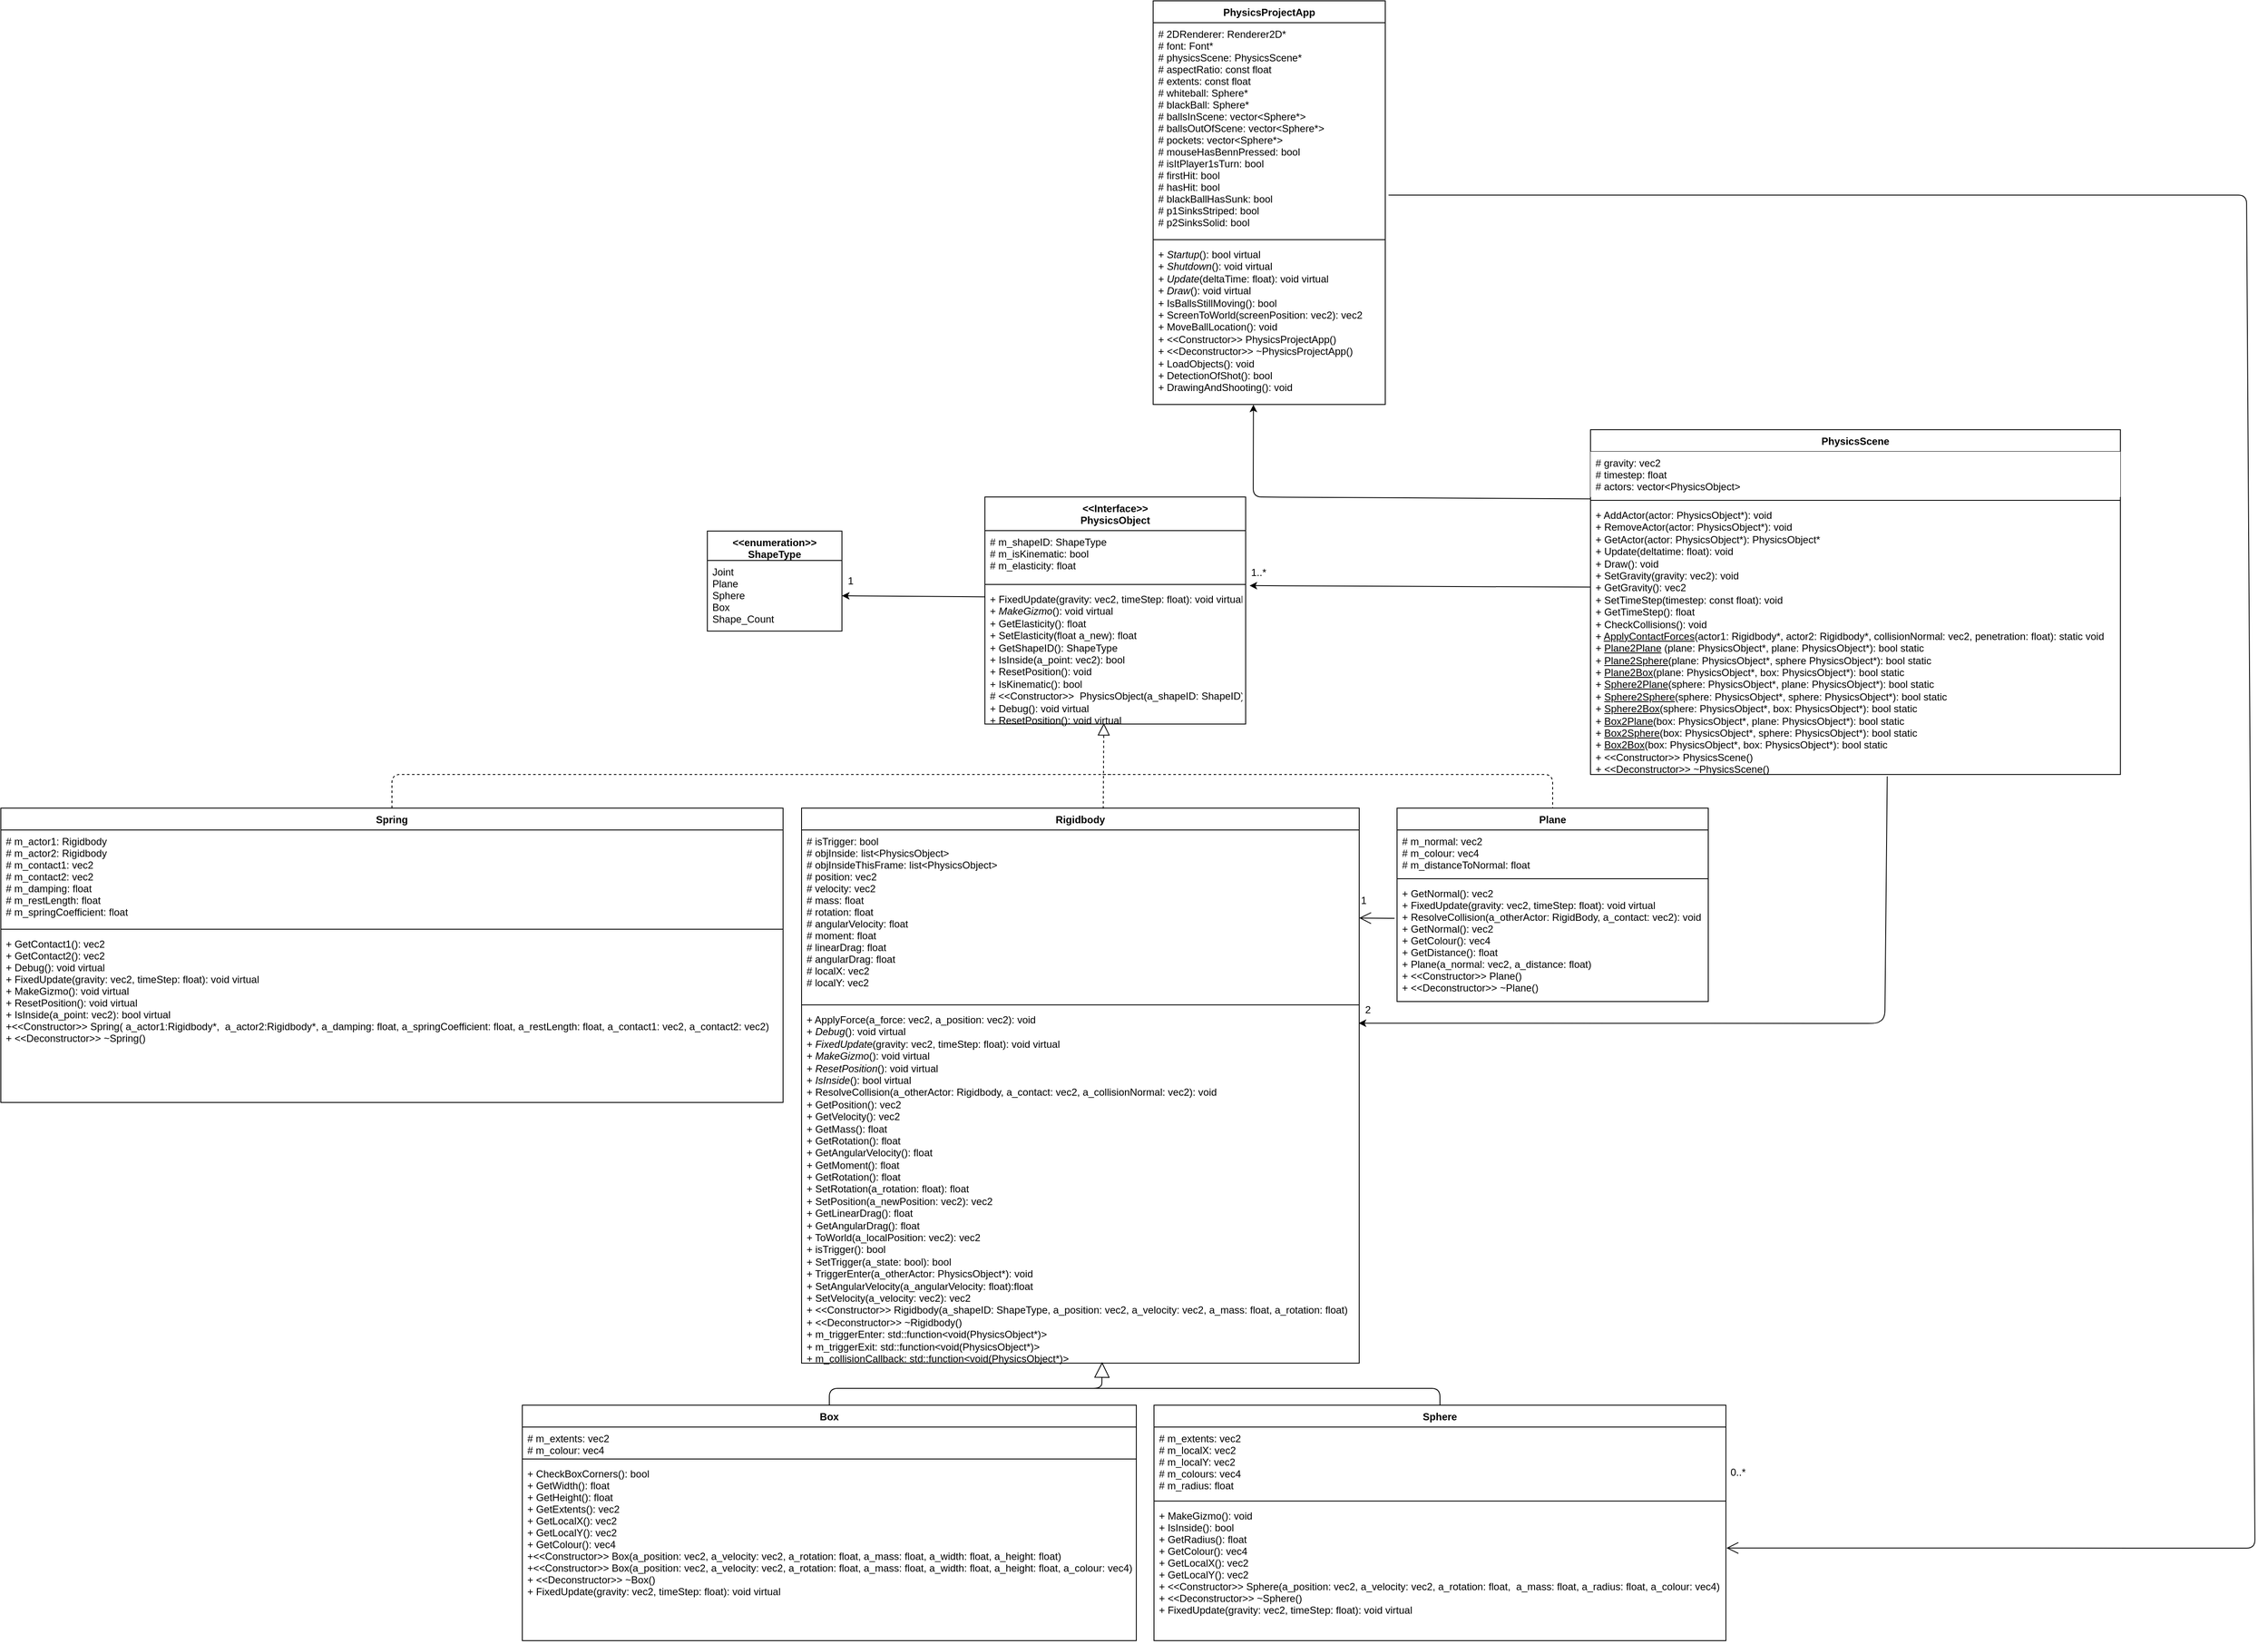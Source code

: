 <mxfile version="14.3.2" type="github">
  <diagram id="2biwBjbahT85dRKi6ixM" name="Page-1">
    <mxGraphModel dx="2012" dy="1831" grid="1" gridSize="10" guides="1" tooltips="1" connect="1" arrows="1" fold="1" page="1" pageScale="1" pageWidth="827" pageHeight="1169" math="0" shadow="0">
      <root>
        <mxCell id="0" />
        <mxCell id="1" parent="0" />
        <mxCell id="vZ9UbWL4CDNbCzjpSIzU-1" value="&lt;&lt;Interface&gt;&gt;&#xa;PhysicsObject" style="swimlane;fontStyle=1;align=center;verticalAlign=top;childLayout=stackLayout;horizontal=1;startSize=40;horizontalStack=0;resizeParent=1;resizeParentMax=0;resizeLast=0;collapsible=1;marginBottom=0;" parent="1" vertex="1">
          <mxGeometry x="360" y="40" width="310" height="270" as="geometry">
            <mxRectangle x="360" y="120" width="120" height="30" as="alternateBounds" />
          </mxGeometry>
        </mxCell>
        <mxCell id="vZ9UbWL4CDNbCzjpSIzU-2" value="# m_shapeID: ShapeType&#xa;# m_isKinematic: bool&#xa;# m_elasticity: float" style="text;strokeColor=none;fillColor=none;align=left;verticalAlign=top;spacingLeft=4;spacingRight=4;overflow=hidden;rotatable=0;points=[[0,0.5],[1,0.5]];portConstraint=eastwest;" parent="vZ9UbWL4CDNbCzjpSIzU-1" vertex="1">
          <mxGeometry y="40" width="310" height="60" as="geometry" />
        </mxCell>
        <mxCell id="vZ9UbWL4CDNbCzjpSIzU-3" value="" style="line;strokeWidth=1;fillColor=none;align=left;verticalAlign=middle;spacingTop=-1;spacingLeft=3;spacingRight=3;rotatable=0;labelPosition=right;points=[];portConstraint=eastwest;" parent="vZ9UbWL4CDNbCzjpSIzU-1" vertex="1">
          <mxGeometry y="100" width="310" height="8" as="geometry" />
        </mxCell>
        <mxCell id="vZ9UbWL4CDNbCzjpSIzU-4" value="+ FixedUpdate(gravity: vec2, timeStep: float): void virtual&lt;br&gt;+ &lt;i&gt;MakeGizmo&lt;/i&gt;(): void virtual&lt;br&gt;+ GetElasticity(): float&lt;br&gt;+ SetElasticity(float a_new): float&lt;br&gt;+ GetShapeID(): ShapeType&lt;br&gt;+ IsInside(a_point: vec2): bool&lt;br&gt;+ ResetPosition(): void&lt;br&gt;+ IsKinematic(): bool&lt;br&gt;# &amp;lt;&amp;lt;Constructor&amp;gt;&amp;gt;&amp;nbsp;&amp;nbsp;PhysicsObject(a_shapeID: ShapeID)&lt;br&gt;+ Debug(): void virtual&lt;br&gt;+ ResetPosition(): void virtual" style="text;strokeColor=none;fillColor=none;align=left;verticalAlign=top;spacingLeft=4;spacingRight=4;overflow=hidden;rotatable=0;points=[[0,0.5],[1,0.5]];portConstraint=eastwest;html=1;" parent="vZ9UbWL4CDNbCzjpSIzU-1" vertex="1">
          <mxGeometry y="108" width="310" height="162" as="geometry" />
        </mxCell>
        <mxCell id="jiQypm9qZ_a_5QQD7qSU-1" value="Plane" style="swimlane;fontStyle=1;align=center;verticalAlign=top;childLayout=stackLayout;horizontal=1;startSize=26;horizontalStack=0;resizeParent=1;resizeParentMax=0;resizeLast=0;collapsible=1;marginBottom=0;" parent="1" vertex="1">
          <mxGeometry x="850" y="410" width="370" height="230" as="geometry">
            <mxRectangle x="80" y="690" width="60" height="26" as="alternateBounds" />
          </mxGeometry>
        </mxCell>
        <mxCell id="jiQypm9qZ_a_5QQD7qSU-2" value="# m_normal: vec2&#xa;# m_colour: vec4&#xa;# m_distanceToNormal: float" style="text;strokeColor=none;fillColor=none;align=left;verticalAlign=top;spacingLeft=4;spacingRight=4;overflow=hidden;rotatable=0;points=[[0,0.5],[1,0.5]];portConstraint=eastwest;" parent="jiQypm9qZ_a_5QQD7qSU-1" vertex="1">
          <mxGeometry y="26" width="370" height="54" as="geometry" />
        </mxCell>
        <mxCell id="jiQypm9qZ_a_5QQD7qSU-3" value="" style="line;strokeWidth=1;fillColor=none;align=left;verticalAlign=middle;spacingTop=-1;spacingLeft=3;spacingRight=3;rotatable=0;labelPosition=right;points=[];portConstraint=eastwest;" parent="jiQypm9qZ_a_5QQD7qSU-1" vertex="1">
          <mxGeometry y="80" width="370" height="8" as="geometry" />
        </mxCell>
        <mxCell id="jiQypm9qZ_a_5QQD7qSU-4" value="+ GetNormal(): vec2&#xa;+ FixedUpdate(gravity: vec2, timeStep: float): void virtual&#xa;+ ResolveCollision(a_otherActor: RigidBody, a_contact: vec2): void&#xa;+ GetNormal(): vec2&#xa;+ GetColour(): vec4&#xa;+ GetDistance(): float&#xa;+ Plane(a_normal: vec2, a_distance: float)&#xa;+ &lt;&lt;Constructor&gt;&gt; Plane()&#xa;+ &lt;&lt;Deconstructor&gt;&gt; ~Plane()&#xa;&#xa;" style="text;strokeColor=none;fillColor=none;align=left;verticalAlign=top;spacingLeft=4;spacingRight=4;overflow=hidden;rotatable=0;points=[[0,0.5],[1,0.5]];portConstraint=eastwest;" parent="jiQypm9qZ_a_5QQD7qSU-1" vertex="1">
          <mxGeometry y="88" width="370" height="142" as="geometry" />
        </mxCell>
        <mxCell id="jiQypm9qZ_a_5QQD7qSU-6" value="Rigidbody" style="swimlane;fontStyle=1;align=center;verticalAlign=top;childLayout=stackLayout;horizontal=1;startSize=26;horizontalStack=0;resizeParent=1;resizeParentMax=0;resizeLast=0;collapsible=1;marginBottom=0;" parent="1" vertex="1">
          <mxGeometry x="142" y="410" width="663" height="660" as="geometry" />
        </mxCell>
        <mxCell id="jiQypm9qZ_a_5QQD7qSU-7" value="# isTrigger: bool&#xa;# objInside: list&lt;PhysicsObject&gt;&#xa;# objInsideThisFrame: list&lt;PhysicsObject&gt;&#xa;# position: vec2&#xa;# velocity: vec2&#xa;# mass: float&#xa;# rotation: float&#xa;# angularVelocity: float&#xa;# moment: float&#xa;# linearDrag: float&#xa;# angularDrag: float&#xa;# localX: vec2&#xa;# localY: vec2" style="text;strokeColor=none;fillColor=none;align=left;verticalAlign=top;spacingLeft=4;spacingRight=4;overflow=hidden;rotatable=0;points=[[0,0.5],[1,0.5]];portConstraint=eastwest;" parent="jiQypm9qZ_a_5QQD7qSU-6" vertex="1">
          <mxGeometry y="26" width="663" height="204" as="geometry" />
        </mxCell>
        <mxCell id="jiQypm9qZ_a_5QQD7qSU-8" value="" style="line;strokeWidth=1;fillColor=none;align=left;verticalAlign=middle;spacingTop=-1;spacingLeft=3;spacingRight=3;rotatable=0;labelPosition=right;points=[];portConstraint=eastwest;" parent="jiQypm9qZ_a_5QQD7qSU-6" vertex="1">
          <mxGeometry y="230" width="663" height="8" as="geometry" />
        </mxCell>
        <mxCell id="jiQypm9qZ_a_5QQD7qSU-9" value="+ ApplyForce(a_force: vec2, a_position: vec2): void&lt;br&gt;+ &lt;i&gt;Debug&lt;/i&gt;(): void virtual &amp;nbsp;&lt;br&gt;+ &lt;i&gt;FixedUpdate&lt;/i&gt;(gravity: vec2, timeStep: float): void virtual&lt;br&gt;+ &lt;i&gt;MakeGizmo&lt;/i&gt;(): void virtual&lt;br&gt;+ &lt;i&gt;ResetPosition&lt;/i&gt;(): void virtual&lt;br&gt;+ &lt;i&gt;IsInside&lt;/i&gt;(): bool virtual&lt;br&gt;+ ResolveCollision(a_otherActor: Rigidbody, a_contact: vec2, a_collisionNormal: vec2): void&lt;br&gt;+ GetPosition(): vec2&lt;br&gt;+ GetVelocity(): vec2&lt;br&gt;+ GetMass(): float&lt;br&gt;+ GetRotation(): float&lt;br&gt;+ GetAngularVelocity(): float&lt;br&gt;+ GetMoment(): float&lt;br&gt;+ GetRotation(): float&lt;br&gt;+ SetRotation(a_rotation: float): float&lt;br&gt;+ SetPosition(a_newPosition: vec2): vec2&lt;br&gt;+ GetLinearDrag(): float&lt;br&gt;+ GetAngularDrag(): float&lt;br&gt;+ ToWorld(a_localPosition: vec2): vec2&lt;br&gt;+ isTrigger(): bool&lt;br&gt;+ SetTrigger(a_state: bool): bool&lt;br&gt;+ TriggerEnter(a_otherActor: PhysicsObject*): void&lt;br&gt;+ SetAngularVelocity(a_angularVelocity: float):float&lt;br&gt;+ SetVelocity(a_velocity: vec2): vec2&lt;br&gt;+ &amp;lt;&amp;lt;Constructor&amp;gt;&amp;gt; Rigidbody(a_shapeID: ShapeType, a_position: vec2, a_velocity: vec2, a_mass: float, a_rotation: float)&lt;br&gt;+ &amp;lt;&amp;lt;Deconstructor&amp;gt;&amp;gt;&amp;nbsp;~Rigidbody()&lt;br&gt;+ m_triggerEnter: std::function&amp;lt;void(PhysicsObject*)&amp;gt;&amp;nbsp;&lt;br&gt;+ m_triggerExit: std::function&amp;lt;void(PhysicsObject*)&amp;gt;&lt;br&gt;+ m_collisionCallback: std::function&amp;lt;void(PhysicsObject*)&amp;gt;" style="text;strokeColor=none;fillColor=none;align=left;verticalAlign=top;spacingLeft=4;spacingRight=4;overflow=hidden;rotatable=0;points=[[0,0.5],[1,0.5]];portConstraint=eastwest;html=1;" parent="jiQypm9qZ_a_5QQD7qSU-6" vertex="1">
          <mxGeometry y="238" width="663" height="422" as="geometry" />
        </mxCell>
        <mxCell id="jiQypm9qZ_a_5QQD7qSU-12" value="" style="endArrow=block;dashed=1;endFill=0;endSize=12;html=1;exitX=0.541;exitY=0.001;exitDx=0;exitDy=0;entryX=0.456;entryY=0.994;entryDx=0;entryDy=0;entryPerimeter=0;exitPerimeter=0;" parent="1" source="jiQypm9qZ_a_5QQD7qSU-6" target="vZ9UbWL4CDNbCzjpSIzU-4" edge="1">
          <mxGeometry width="160" relative="1" as="geometry">
            <mxPoint x="260" y="370" as="sourcePoint" />
            <mxPoint x="495" y="280" as="targetPoint" />
          </mxGeometry>
        </mxCell>
        <mxCell id="jiQypm9qZ_a_5QQD7qSU-14" value="Box" style="swimlane;fontStyle=1;align=center;verticalAlign=top;childLayout=stackLayout;horizontal=1;startSize=26;horizontalStack=0;resizeParent=1;resizeParentMax=0;resizeLast=0;collapsible=1;marginBottom=0;" parent="1" vertex="1">
          <mxGeometry x="-190" y="1120" width="730" height="280" as="geometry" />
        </mxCell>
        <mxCell id="jiQypm9qZ_a_5QQD7qSU-15" value="# m_extents: vec2&#xa;# m_colour: vec4" style="text;strokeColor=none;fillColor=none;align=left;verticalAlign=top;spacingLeft=4;spacingRight=4;overflow=hidden;rotatable=0;points=[[0,0.5],[1,0.5]];portConstraint=eastwest;" parent="jiQypm9qZ_a_5QQD7qSU-14" vertex="1">
          <mxGeometry y="26" width="730" height="34" as="geometry" />
        </mxCell>
        <mxCell id="jiQypm9qZ_a_5QQD7qSU-16" value="" style="line;strokeWidth=1;fillColor=none;align=left;verticalAlign=middle;spacingTop=-1;spacingLeft=3;spacingRight=3;rotatable=0;labelPosition=right;points=[];portConstraint=eastwest;" parent="jiQypm9qZ_a_5QQD7qSU-14" vertex="1">
          <mxGeometry y="60" width="730" height="8" as="geometry" />
        </mxCell>
        <mxCell id="jiQypm9qZ_a_5QQD7qSU-17" value="+ CheckBoxCorners(): bool&#xa;+ GetWidth(): float&#xa;+ GetHeight(): float&#xa;+ GetExtents(): vec2&#xa;+ GetLocalX(): vec2&#xa;+ GetLocalY(): vec2&#xa;+ GetColour(): vec4&#xa;+&lt;&lt;Constructor&gt;&gt; Box(a_position: vec2, a_velocity: vec2, a_rotation: float, a_mass: float, a_width: float, a_height: float)&#xa;+&lt;&lt;Constructor&gt;&gt; Box(a_position: vec2, a_velocity: vec2, a_rotation: float, a_mass: float, a_width: float, a_height: float, a_colour: vec4)&#xa;+ &lt;&lt;Deconstructor&gt;&gt; ~Box()&#xa;+ FixedUpdate(gravity: vec2, timeStep: float): void virtual" style="text;strokeColor=none;fillColor=none;align=left;verticalAlign=top;spacingLeft=4;spacingRight=4;overflow=hidden;rotatable=0;points=[[0,0.5],[1,0.5]];portConstraint=eastwest;" parent="jiQypm9qZ_a_5QQD7qSU-14" vertex="1">
          <mxGeometry y="68" width="730" height="212" as="geometry" />
        </mxCell>
        <mxCell id="jiQypm9qZ_a_5QQD7qSU-18" value="Sphere" style="swimlane;fontStyle=1;align=center;verticalAlign=top;childLayout=stackLayout;horizontal=1;startSize=26;horizontalStack=0;resizeParent=1;resizeParentMax=0;resizeLast=0;collapsible=1;marginBottom=0;" parent="1" vertex="1">
          <mxGeometry x="561" y="1120" width="680" height="280" as="geometry" />
        </mxCell>
        <mxCell id="jiQypm9qZ_a_5QQD7qSU-19" value="# m_extents: vec2&#xa;# m_localX: vec2&#xa;# m_localY: vec2&#xa;# m_colours: vec4&#xa;# m_radius: float" style="text;strokeColor=none;fillColor=none;align=left;verticalAlign=top;spacingLeft=4;spacingRight=4;overflow=hidden;rotatable=0;points=[[0,0.5],[1,0.5]];portConstraint=eastwest;" parent="jiQypm9qZ_a_5QQD7qSU-18" vertex="1">
          <mxGeometry y="26" width="680" height="84" as="geometry" />
        </mxCell>
        <mxCell id="jiQypm9qZ_a_5QQD7qSU-20" value="" style="line;strokeWidth=1;fillColor=none;align=left;verticalAlign=middle;spacingTop=-1;spacingLeft=3;spacingRight=3;rotatable=0;labelPosition=right;points=[];portConstraint=eastwest;" parent="jiQypm9qZ_a_5QQD7qSU-18" vertex="1">
          <mxGeometry y="110" width="680" height="8" as="geometry" />
        </mxCell>
        <mxCell id="jiQypm9qZ_a_5QQD7qSU-21" value="+ MakeGizmo(): void&#xa;+ IsInside(): bool&#xa;+ GetRadius(): float&#xa;+ GetColour(): vec4&#xa;+ GetLocalX(): vec2&#xa;+ GetLocalY(): vec2&#xa;+ &lt;&lt;Constructor&gt;&gt; Sphere(a_position: vec2, a_velocity: vec2, a_rotation: float,  a_mass: float, a_radius: float, a_colour: vec4)&#xa;+ &lt;&lt;Deconstructor&gt;&gt; ~Sphere()&#xa;+ FixedUpdate(gravity: vec2, timeStep: float): void virtual" style="text;strokeColor=none;fillColor=none;align=left;verticalAlign=top;spacingLeft=4;spacingRight=4;overflow=hidden;rotatable=0;points=[[0,0.5],[1,0.5]];portConstraint=eastwest;" parent="jiQypm9qZ_a_5QQD7qSU-18" vertex="1">
          <mxGeometry y="118" width="680" height="162" as="geometry" />
        </mxCell>
        <mxCell id="jiQypm9qZ_a_5QQD7qSU-22" value="Spring" style="swimlane;fontStyle=1;align=center;verticalAlign=top;childLayout=stackLayout;horizontal=1;startSize=26;horizontalStack=0;resizeParent=1;resizeParentMax=0;resizeLast=0;collapsible=1;marginBottom=0;" parent="1" vertex="1">
          <mxGeometry x="-810" y="410" width="930" height="350" as="geometry" />
        </mxCell>
        <mxCell id="jiQypm9qZ_a_5QQD7qSU-23" value="# m_actor1: Rigidbody&#xa;# m_actor2: Rigidbody&#xa;# m_contact1: vec2&#xa;# m_contact2: vec2&#xa;# m_damping: float&#xa;# m_restLength: float&#xa;# m_springCoefficient: float" style="text;strokeColor=none;fillColor=none;align=left;verticalAlign=top;spacingLeft=4;spacingRight=4;overflow=hidden;rotatable=0;points=[[0,0.5],[1,0.5]];portConstraint=eastwest;" parent="jiQypm9qZ_a_5QQD7qSU-22" vertex="1">
          <mxGeometry y="26" width="930" height="114" as="geometry" />
        </mxCell>
        <mxCell id="jiQypm9qZ_a_5QQD7qSU-24" value="" style="line;strokeWidth=1;fillColor=none;align=left;verticalAlign=middle;spacingTop=-1;spacingLeft=3;spacingRight=3;rotatable=0;labelPosition=right;points=[];portConstraint=eastwest;" parent="jiQypm9qZ_a_5QQD7qSU-22" vertex="1">
          <mxGeometry y="140" width="930" height="8" as="geometry" />
        </mxCell>
        <mxCell id="jiQypm9qZ_a_5QQD7qSU-25" value="+ GetContact1(): vec2&#xa;+ GetContact2(): vec2&#xa;+ Debug(): void virtual  &#xa;+ FixedUpdate(gravity: vec2, timeStep: float): void virtual&#xa;+ MakeGizmo(): void virtual&#xa;+ ResetPosition(): void virtual&#xa;+ IsInside(a_point: vec2): bool virtual&#xa;+&lt;&lt;Constructor&gt;&gt; Spring( a_actor1:Rigidbody*,  a_actor2:Rigidbody*, a_damping: float, a_springCoefficient: float, a_restLength: float, a_contact1: vec2, a_contact2: vec2)&#xa;+ &lt;&lt;Deconstructor&gt;&gt; ~Spring()" style="text;strokeColor=none;fillColor=none;align=left;verticalAlign=top;spacingLeft=4;spacingRight=4;overflow=hidden;rotatable=0;points=[[0,0.5],[1,0.5]];portConstraint=eastwest;" parent="jiQypm9qZ_a_5QQD7qSU-22" vertex="1">
          <mxGeometry y="148" width="930" height="202" as="geometry" />
        </mxCell>
        <mxCell id="jiQypm9qZ_a_5QQD7qSU-26" value="" style="endArrow=none;dashed=1;html=1;entryX=0.5;entryY=0;entryDx=0;entryDy=0;" parent="1" target="jiQypm9qZ_a_5QQD7qSU-1" edge="1">
          <mxGeometry width="50" height="50" relative="1" as="geometry">
            <mxPoint x="500" y="370" as="sourcePoint" />
            <mxPoint x="690" y="320" as="targetPoint" />
            <Array as="points">
              <mxPoint x="870" y="370" />
              <mxPoint x="985" y="370" />
              <mxPoint x="1035" y="370" />
            </Array>
          </mxGeometry>
        </mxCell>
        <mxCell id="jiQypm9qZ_a_5QQD7qSU-27" value="" style="endArrow=none;dashed=1;html=1;exitX=0.5;exitY=0;exitDx=0;exitDy=0;" parent="1" source="jiQypm9qZ_a_5QQD7qSU-22" edge="1">
          <mxGeometry width="50" height="50" relative="1" as="geometry">
            <mxPoint x="-150" y="340" as="sourcePoint" />
            <mxPoint x="510" y="370" as="targetPoint" />
            <Array as="points">
              <mxPoint x="-345" y="370" />
              <mxPoint x="240" y="370" />
            </Array>
          </mxGeometry>
        </mxCell>
        <mxCell id="jiQypm9qZ_a_5QQD7qSU-35" value="PhysicsScene" style="swimlane;fontStyle=1;align=center;verticalAlign=top;childLayout=stackLayout;horizontal=1;startSize=26;horizontalStack=0;resizeParent=1;resizeParentMax=0;resizeLast=0;collapsible=1;marginBottom=0;" parent="1" vertex="1">
          <mxGeometry x="1080" y="-40" width="630" height="410" as="geometry" />
        </mxCell>
        <mxCell id="jiQypm9qZ_a_5QQD7qSU-36" value="# gravity: vec2&#xa;# timestep: float&#xa;# actors: vector&lt;PhysicsObject&gt;" style="text;strokeColor=none;align=left;verticalAlign=top;spacingLeft=4;spacingRight=4;overflow=hidden;rotatable=0;points=[[0,0.5],[1,0.5]];portConstraint=eastwest;fillColor=#ffffff;" parent="jiQypm9qZ_a_5QQD7qSU-35" vertex="1">
          <mxGeometry y="26" width="630" height="54" as="geometry" />
        </mxCell>
        <mxCell id="jiQypm9qZ_a_5QQD7qSU-37" value="" style="line;strokeWidth=1;fillColor=none;align=left;verticalAlign=middle;spacingTop=-1;spacingLeft=3;spacingRight=3;rotatable=0;labelPosition=right;points=[];portConstraint=eastwest;" parent="jiQypm9qZ_a_5QQD7qSU-35" vertex="1">
          <mxGeometry y="80" width="630" height="8" as="geometry" />
        </mxCell>
        <mxCell id="jiQypm9qZ_a_5QQD7qSU-38" value="+ AddActor(actor: PhysicsObject*): void&lt;br&gt;+ RemoveActor(actor: PhysicsObject*): void&lt;br&gt;+ GetActor(actor: PhysicsObject*): PhysicsObject*&lt;br&gt;+ Update(deltatime: float): void&lt;br&gt;+ Draw(): void&lt;br&gt;+ SetGravity(gravity: vec2): void&lt;br&gt;+ GetGravity(): vec2&lt;br&gt;+ SetTimeStep(timestep: const float): void&lt;br&gt;+ GetTimeStep(): float&lt;br&gt;+ CheckCollisions(): void&lt;br&gt;+ &lt;u&gt;ApplyContactForces&lt;/u&gt;(actor1: Rigidbody*, actor2: Rigidbody*, collisionNormal: vec2, penetration: float): static void&lt;br&gt;+ &lt;u&gt;Plane2Plane&lt;/u&gt; (plane: PhysicsObject*, plane: PhysicsObject*): bool static&lt;br&gt;+ &lt;u&gt;Plane2Sphere&lt;/u&gt;(plane: PhysicsObject*, sphere PhysicsObject*): bool static&lt;br&gt;+ &lt;u&gt;Plane2Box&lt;/u&gt;(plane: PhysicsObject*, box: PhysicsObject*): bool static&lt;br&gt;+ &lt;u&gt;Sphere2Plane&lt;/u&gt;(sphere: PhysicsObject*, plane: PhysicsObject*): bool static&lt;br&gt;+ &lt;u&gt;Sphere2Sphere&lt;/u&gt;(sphere: PhysicsObject*, sphere: PhysicsObject*): bool static&lt;br&gt;+ &lt;u&gt;Sphere2Box&lt;/u&gt;(sphere: PhysicsObject*, box: PhysicsObject*): bool static&lt;br&gt;+ &lt;u&gt;Box2Plane&lt;/u&gt;(box: PhysicsObject*, plane: PhysicsObject*): bool static&lt;br&gt;+ &lt;u&gt;Box2Sphere&lt;/u&gt;(box: PhysicsObject*, sphere: PhysicsObject*): bool static&lt;br&gt;+ &lt;u&gt;Box2Box&lt;/u&gt;(box: PhysicsObject*, box: PhysicsObject*): bool static&lt;br&gt;+ &amp;lt;&amp;lt;Constructor&amp;gt;&amp;gt;&amp;nbsp;PhysicsScene()&lt;br&gt;+ &amp;lt;&amp;lt;Deconstructor&amp;gt;&amp;gt;&amp;nbsp;~PhysicsScene()" style="text;strokeColor=none;fillColor=none;align=left;verticalAlign=top;spacingLeft=4;spacingRight=4;overflow=hidden;rotatable=0;points=[[0,0.5],[1,0.5]];portConstraint=eastwest;html=1;" parent="jiQypm9qZ_a_5QQD7qSU-35" vertex="1">
          <mxGeometry y="88" width="630" height="322" as="geometry" />
        </mxCell>
        <mxCell id="jiQypm9qZ_a_5QQD7qSU-50" value="1..*" style="text;html=1;align=center;verticalAlign=middle;resizable=0;points=[];autosize=1;" parent="1" vertex="1">
          <mxGeometry x="670" y="120" width="30" height="20" as="geometry" />
        </mxCell>
        <mxCell id="JaaOdM7VLBoOAJ5RZiwS-1" value="PhysicsProjectApp" style="swimlane;fontStyle=1;align=center;verticalAlign=top;childLayout=stackLayout;horizontal=1;startSize=26;horizontalStack=0;resizeParent=1;resizeParentMax=0;resizeLast=0;collapsible=1;marginBottom=0;" parent="1" vertex="1">
          <mxGeometry x="560" y="-550" width="276" height="480" as="geometry" />
        </mxCell>
        <mxCell id="JaaOdM7VLBoOAJ5RZiwS-2" value="# 2DRenderer: Renderer2D*&#xa;# font: Font*&#xa;# physicsScene: PhysicsScene*&#xa;# aspectRatio: const float&#xa;# extents: const float&#xa;# whiteball: Sphere*&#xa;# blackBall: Sphere*&#xa;# ballsInScene: vector&lt;Sphere*&gt;&#xa;# ballsOutOfScene: vector&lt;Sphere*&gt;&#xa;# pockets: vector&lt;Sphere*&gt;&#xa;# mouseHasBennPressed: bool&#xa;# isItPlayer1sTurn: bool&#xa;# firstHit: bool&#xa;# hasHit: bool&#xa;# blackBallHasSunk: bool&#xa;# p1SinksStriped: bool&#xa;# p2SinksSolid: bool" style="text;strokeColor=none;fillColor=none;align=left;verticalAlign=top;spacingLeft=4;spacingRight=4;overflow=hidden;rotatable=0;points=[[0,0.5],[1,0.5]];portConstraint=eastwest;" parent="JaaOdM7VLBoOAJ5RZiwS-1" vertex="1">
          <mxGeometry y="26" width="276" height="254" as="geometry" />
        </mxCell>
        <mxCell id="JaaOdM7VLBoOAJ5RZiwS-3" value="" style="line;strokeWidth=1;fillColor=none;align=left;verticalAlign=middle;spacingTop=-1;spacingLeft=3;spacingRight=3;rotatable=0;labelPosition=right;points=[];portConstraint=eastwest;" parent="JaaOdM7VLBoOAJ5RZiwS-1" vertex="1">
          <mxGeometry y="280" width="276" height="8" as="geometry" />
        </mxCell>
        <mxCell id="JaaOdM7VLBoOAJ5RZiwS-4" value="+ &lt;i&gt;Startup&lt;/i&gt;(): bool virtual&lt;br&gt;+ &lt;i&gt;Shutdown&lt;/i&gt;(): void virtual&lt;br&gt;+ &lt;i&gt;Update&lt;/i&gt;(deltaTime: float): void virtual&lt;br&gt;+ &lt;i&gt;Draw&lt;/i&gt;(): void virtual&lt;br&gt;+ IsBallsStillMoving(): bool&lt;br&gt;+ ScreenToWorld(screenPosition: vec2): vec2&lt;br&gt;+ MoveBallLocation(): void&lt;br&gt;+ &amp;lt;&amp;lt;Constructor&amp;gt;&amp;gt;&amp;nbsp;PhysicsProjectApp()&lt;br&gt;+ &amp;lt;&amp;lt;Deconstructor&amp;gt;&amp;gt;&amp;nbsp;~PhysicsProjectApp()&lt;br&gt;+ LoadObjects(): void&lt;br&gt;+&amp;nbsp;DetectionOfShot(): bool&lt;br&gt;+ DrawingAndShooting(): void" style="text;strokeColor=none;fillColor=none;align=left;verticalAlign=top;spacingLeft=4;spacingRight=4;overflow=hidden;rotatable=0;points=[[0,0.5],[1,0.5]];portConstraint=eastwest;html=1;" parent="JaaOdM7VLBoOAJ5RZiwS-1" vertex="1">
          <mxGeometry y="288" width="276" height="192" as="geometry" />
        </mxCell>
        <mxCell id="90Oz9_I8ZvIty86JceLN-10" value="&lt;&lt;enumeration&gt;&gt;&#xa;ShapeType" style="swimlane;fontStyle=1;align=center;verticalAlign=top;childLayout=stackLayout;horizontal=1;startSize=35;horizontalStack=0;resizeParent=1;resizeParentMax=0;resizeLast=0;collapsible=1;marginBottom=0;" parent="1" vertex="1">
          <mxGeometry x="30" y="80.5" width="160" height="119" as="geometry" />
        </mxCell>
        <mxCell id="90Oz9_I8ZvIty86JceLN-11" value="Joint&#xa;Plane&#xa;Sphere&#xa;Box&#xa;Shape_Count" style="text;strokeColor=none;fillColor=none;align=left;verticalAlign=top;spacingLeft=4;spacingRight=4;overflow=hidden;rotatable=0;points=[[0,0.5],[1,0.5]];portConstraint=eastwest;" parent="90Oz9_I8ZvIty86JceLN-10" vertex="1">
          <mxGeometry y="35" width="160" height="84" as="geometry" />
        </mxCell>
        <mxCell id="90Oz9_I8ZvIty86JceLN-17" value="" style="endArrow=classic;html=1;exitX=-0.001;exitY=0.308;exitDx=0;exitDy=0;exitPerimeter=0;entryX=1.015;entryY=-0.016;entryDx=0;entryDy=0;entryPerimeter=0;" parent="1" source="jiQypm9qZ_a_5QQD7qSU-38" target="vZ9UbWL4CDNbCzjpSIzU-4" edge="1">
          <mxGeometry width="50" height="50" relative="1" as="geometry">
            <mxPoint x="930" y="180" as="sourcePoint" />
            <mxPoint x="840" y="200" as="targetPoint" />
          </mxGeometry>
        </mxCell>
        <mxCell id="90Oz9_I8ZvIty86JceLN-20" value="" style="endArrow=none;html=1;entryX=0.5;entryY=0;entryDx=0;entryDy=0;" parent="1" target="jiQypm9qZ_a_5QQD7qSU-18" edge="1">
          <mxGeometry width="50" height="50" relative="1" as="geometry">
            <mxPoint x="470" y="1100" as="sourcePoint" />
            <mxPoint x="750" y="970" as="targetPoint" />
            <Array as="points">
              <mxPoint x="901" y="1100" />
            </Array>
          </mxGeometry>
        </mxCell>
        <mxCell id="90Oz9_I8ZvIty86JceLN-21" value="" style="endArrow=block;endSize=16;endFill=0;html=1;exitX=0.5;exitY=0;exitDx=0;exitDy=0;entryX=0.539;entryY=0.997;entryDx=0;entryDy=0;entryPerimeter=0;" parent="1" source="jiQypm9qZ_a_5QQD7qSU-14" target="jiQypm9qZ_a_5QQD7qSU-9" edge="1">
          <mxGeometry width="160" relative="1" as="geometry">
            <mxPoint x="180" y="1010" as="sourcePoint" />
            <mxPoint x="340" y="1010" as="targetPoint" />
            <Array as="points">
              <mxPoint x="175" y="1100" />
              <mxPoint x="499" y="1100" />
            </Array>
          </mxGeometry>
        </mxCell>
        <mxCell id="90Oz9_I8ZvIty86JceLN-25" value="" style="endArrow=classic;html=1;exitX=-0.001;exitY=0.066;exitDx=0;exitDy=0;exitPerimeter=0;entryX=1;entryY=0.5;entryDx=0;entryDy=0;" parent="1" source="vZ9UbWL4CDNbCzjpSIzU-4" target="90Oz9_I8ZvIty86JceLN-11" edge="1">
          <mxGeometry width="50" height="50" relative="1" as="geometry">
            <mxPoint x="230" y="180" as="sourcePoint" />
            <mxPoint x="280" y="130" as="targetPoint" />
          </mxGeometry>
        </mxCell>
        <mxCell id="90Oz9_I8ZvIty86JceLN-28" value="" style="endArrow=open;endFill=1;endSize=12;html=1;entryX=1.001;entryY=0.32;entryDx=0;entryDy=0;entryPerimeter=0;exitX=1.014;exitY=0.807;exitDx=0;exitDy=0;exitPerimeter=0;" parent="1" source="JaaOdM7VLBoOAJ5RZiwS-2" target="jiQypm9qZ_a_5QQD7qSU-21" edge="1">
          <mxGeometry width="160" relative="1" as="geometry">
            <mxPoint x="850" y="-319" as="sourcePoint" />
            <mxPoint x="1220" y="-320" as="targetPoint" />
            <Array as="points">
              <mxPoint x="1860" y="-319" />
              <mxPoint x="1870" y="1290" />
            </Array>
          </mxGeometry>
        </mxCell>
        <mxCell id="90Oz9_I8ZvIty86JceLN-29" value="0..*" style="text;html=1;align=center;verticalAlign=middle;resizable=0;points=[];autosize=1;" parent="1" vertex="1">
          <mxGeometry x="1240" y="1190" width="30" height="20" as="geometry" />
        </mxCell>
        <mxCell id="90Oz9_I8ZvIty86JceLN-31" value="" style="endArrow=classic;html=1;exitX=0.56;exitY=1.007;exitDx=0;exitDy=0;exitPerimeter=0;entryX=0.999;entryY=0.042;entryDx=0;entryDy=0;entryPerimeter=0;" parent="1" source="jiQypm9qZ_a_5QQD7qSU-38" target="jiQypm9qZ_a_5QQD7qSU-9" edge="1">
          <mxGeometry width="50" height="50" relative="1" as="geometry">
            <mxPoint x="1444.76" y="510.726" as="sourcePoint" />
            <mxPoint x="1130" y="509.278" as="targetPoint" />
            <Array as="points">
              <mxPoint x="1430" y="660" />
              <mxPoint x="1420" y="666" />
            </Array>
          </mxGeometry>
        </mxCell>
        <mxCell id="90Oz9_I8ZvIty86JceLN-32" value="2" style="text;html=1;align=center;verticalAlign=middle;resizable=0;points=[];autosize=1;" parent="1" vertex="1">
          <mxGeometry x="805" y="640" width="20" height="20" as="geometry" />
        </mxCell>
        <mxCell id="90Oz9_I8ZvIty86JceLN-34" value="" style="endArrow=open;endFill=1;endSize=12;html=1;exitX=-0.008;exitY=0.303;exitDx=0;exitDy=0;exitPerimeter=0;" parent="1" source="jiQypm9qZ_a_5QQD7qSU-4" target="jiQypm9qZ_a_5QQD7qSU-7" edge="1">
          <mxGeometry width="160" relative="1" as="geometry">
            <mxPoint x="840" y="528" as="sourcePoint" />
            <mxPoint x="960" y="680" as="targetPoint" />
          </mxGeometry>
        </mxCell>
        <mxCell id="90Oz9_I8ZvIty86JceLN-35" value="1" style="text;html=1;align=center;verticalAlign=middle;resizable=0;points=[];autosize=1;" parent="1" vertex="1">
          <mxGeometry x="190" y="130" width="20" height="20" as="geometry" />
        </mxCell>
        <mxCell id="90Oz9_I8ZvIty86JceLN-36" value="1" style="text;html=1;align=center;verticalAlign=middle;resizable=0;points=[];autosize=1;" parent="1" vertex="1">
          <mxGeometry x="800" y="510" width="20" height="20" as="geometry" />
        </mxCell>
        <mxCell id="tX3BIf-yjgZ6ZkbZoOGG-8" value="" style="endArrow=classic;html=1;entryX=0.432;entryY=1.001;entryDx=0;entryDy=0;entryPerimeter=0;" edge="1" parent="1" source="jiQypm9qZ_a_5QQD7qSU-37" target="JaaOdM7VLBoOAJ5RZiwS-4">
          <mxGeometry width="50" height="50" relative="1" as="geometry">
            <mxPoint x="920" y="80" as="sourcePoint" />
            <mxPoint x="677" y="-67" as="targetPoint" />
            <Array as="points">
              <mxPoint x="679" y="40" />
            </Array>
          </mxGeometry>
        </mxCell>
      </root>
    </mxGraphModel>
  </diagram>
</mxfile>
